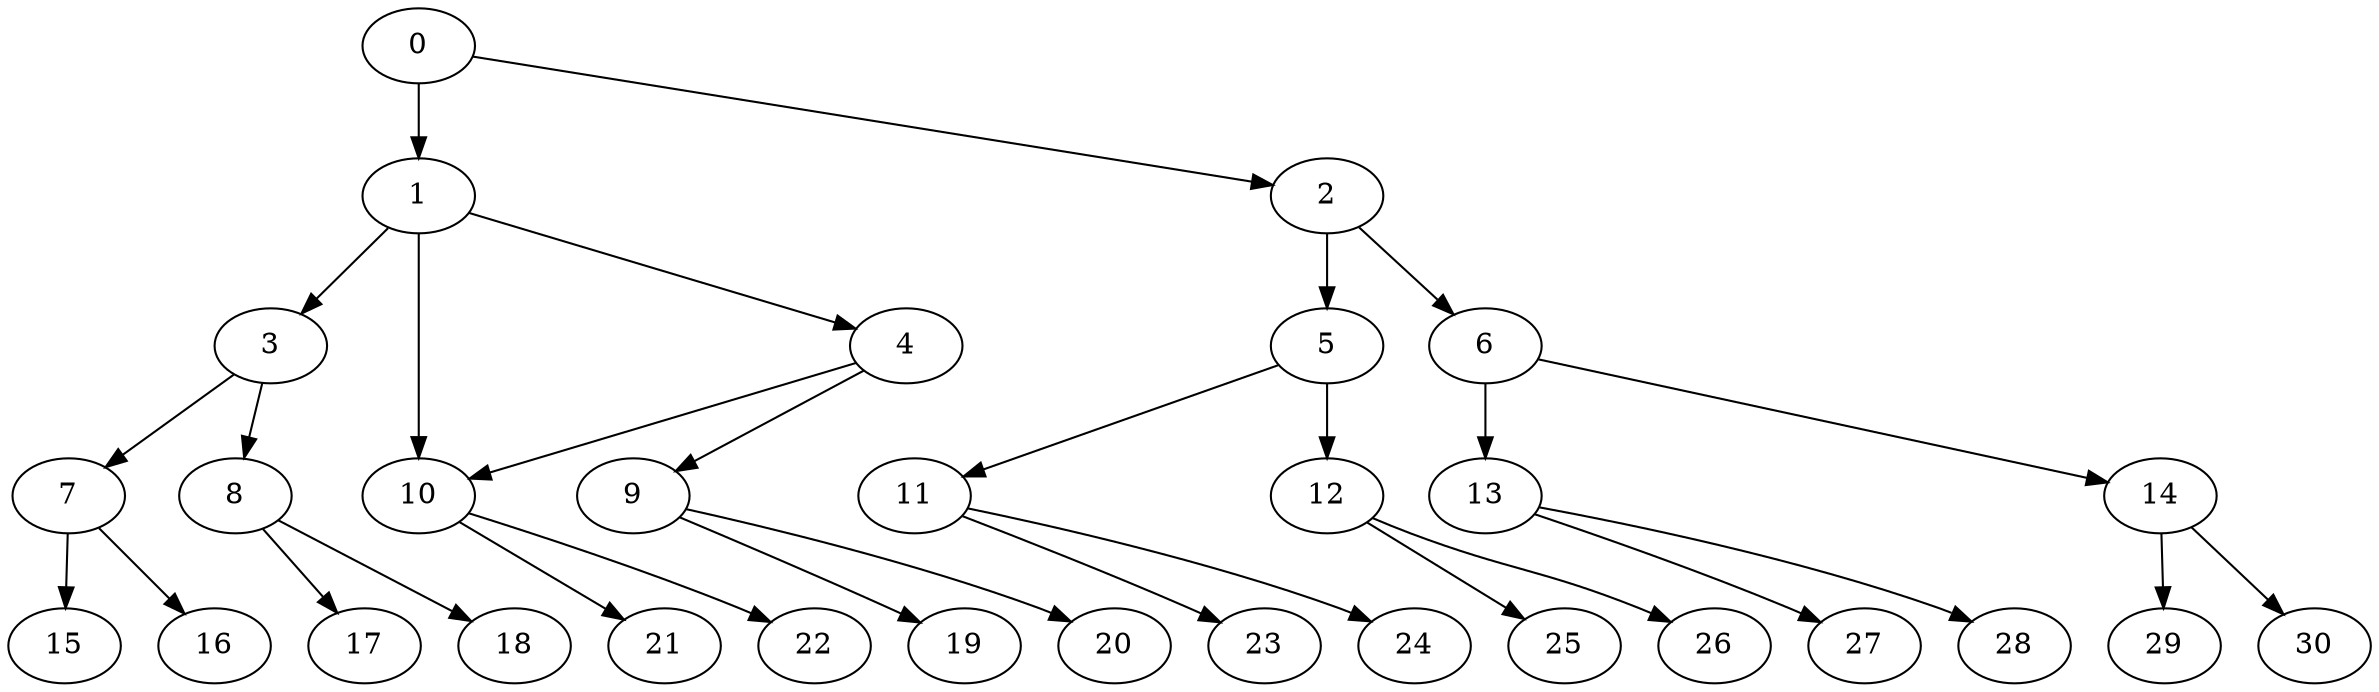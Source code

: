 digraph G {
    0;
    1;
    2;
    3;
    4;
    10;
    5;
    6;
    7;
    8;
    9;
    21;
    22;
    11;
    12;
    13;
    14;
    15;
    16;
    17;
    18;
    19;
    20;
    23;
    24;
    25;
    26;
    27;
    28;
    29;
    30;
    0 -> 1 [weight=1];
    0 -> 2 [weight=0];
    1 -> 3 [weight=0];
    1 -> 4 [weight=0];
    1 -> 10 [weight=1];
    2 -> 5 [weight=2];
    2 -> 6 [weight=0];
    3 -> 7 [weight=0];
    3 -> 8 [weight=0];
    4 -> 9 [weight=0];
    4 -> 10 [weight=0];
    10 -> 21 [weight=0];
    10 -> 22 [weight=0];
    5 -> 11 [weight=0];
    5 -> 12 [weight=1];
    6 -> 13 [weight=1];
    6 -> 14 [weight=0];
    7 -> 15 [weight=0];
    7 -> 16 [weight=0];
    8 -> 17 [weight=0];
    8 -> 18 [weight=0];
    9 -> 19 [weight=0];
    9 -> 20 [weight=0];
    11 -> 23 [weight=0];
    11 -> 24 [weight=0];
    12 -> 25 [weight=0];
    12 -> 26 [weight=0];
    13 -> 27 [weight=0];
    13 -> 28 [weight=0];
    14 -> 29 [weight=0];
    14 -> 30 [weight=0];
}

